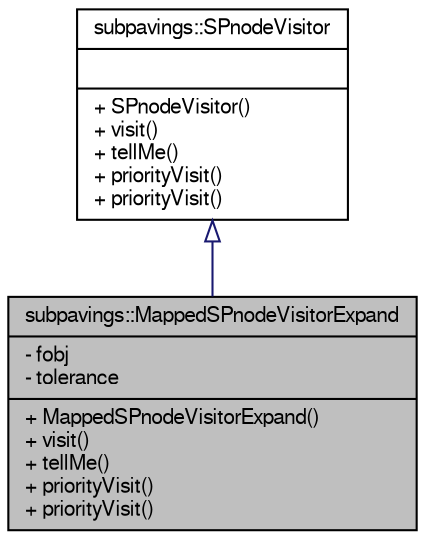 digraph G
{
  edge [fontname="FreeSans",fontsize="10",labelfontname="FreeSans",labelfontsize="10"];
  node [fontname="FreeSans",fontsize="10",shape=record];
  Node1 [label="{subpavings::MappedSPnodeVisitorExpand\n|- fobj\l- tolerance\l|+ MappedSPnodeVisitorExpand()\l+ visit()\l+ tellMe()\l+ priorityVisit()\l+ priorityVisit()\l}",height=0.2,width=0.4,color="black", fillcolor="grey75", style="filled" fontcolor="black"];
  Node2 -> Node1 [dir="back",color="midnightblue",fontsize="10",style="solid",arrowtail="onormal",fontname="FreeSans"];
  Node2 [label="{subpavings::SPnodeVisitor\n||+ SPnodeVisitor()\l+ visit()\l+ tellMe()\l+ priorityVisit()\l+ priorityVisit()\l}",height=0.2,width=0.4,color="black", fillcolor="white", style="filled",URL="$classsubpavings_1_1SPnodeVisitor.shtml"];
}
